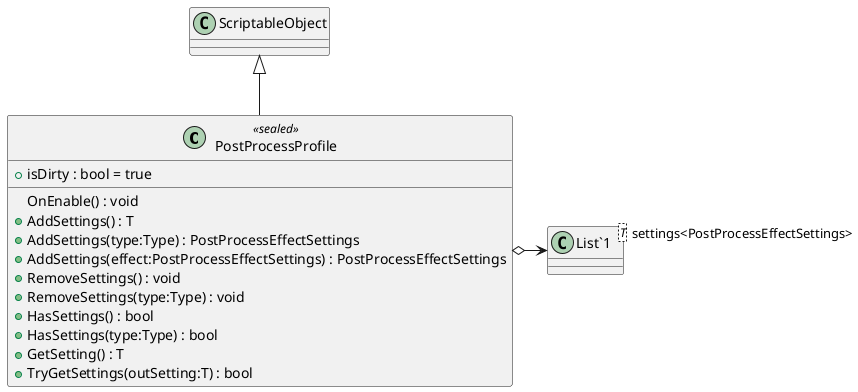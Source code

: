 @startuml
class PostProcessProfile <<sealed>> {
    + isDirty : bool = true
    OnEnable() : void
    + AddSettings() : T
    + AddSettings(type:Type) : PostProcessEffectSettings
    + AddSettings(effect:PostProcessEffectSettings) : PostProcessEffectSettings
    + RemoveSettings() : void
    + RemoveSettings(type:Type) : void
    + HasSettings() : bool
    + HasSettings(type:Type) : bool
    + GetSetting() : T
    + TryGetSettings(outSetting:T) : bool
}
class "List`1"<T> {
}
ScriptableObject <|-- PostProcessProfile
PostProcessProfile o-> "settings<PostProcessEffectSettings>" "List`1"
@enduml
